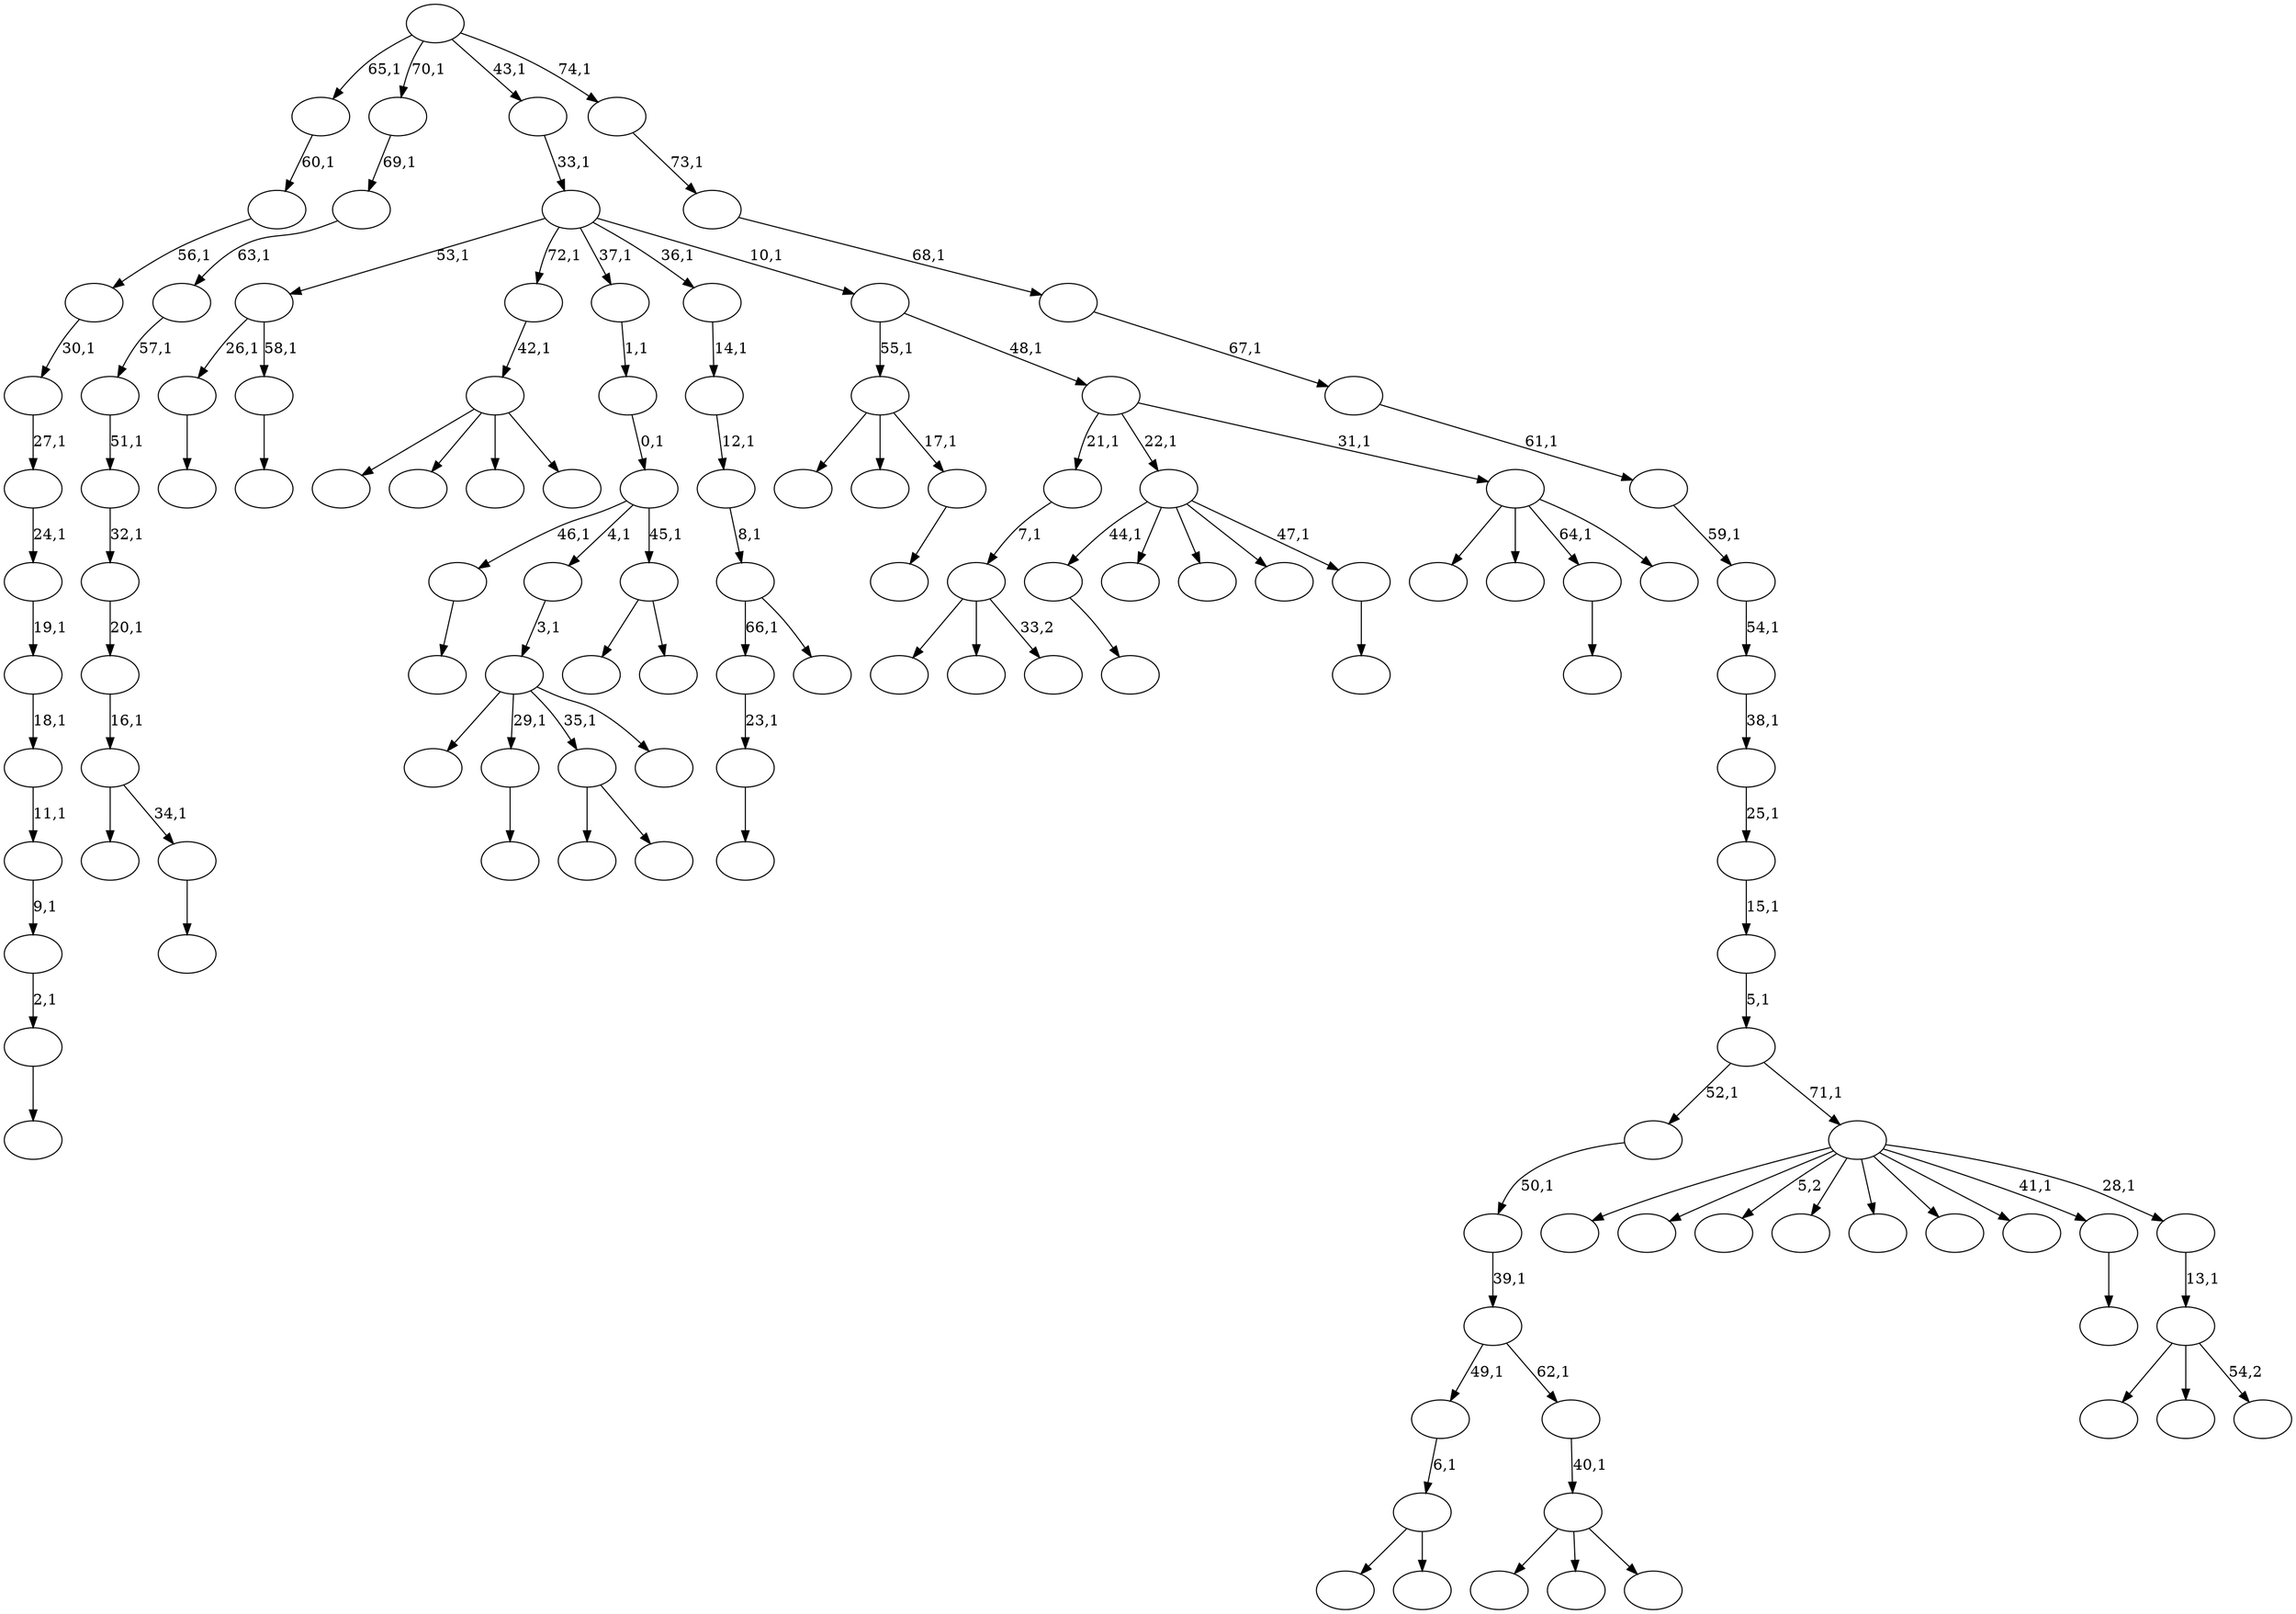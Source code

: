 digraph T {
	125 [label=""]
	124 [label=""]
	123 [label=""]
	122 [label=""]
	121 [label=""]
	120 [label=""]
	119 [label=""]
	118 [label=""]
	117 [label=""]
	116 [label=""]
	115 [label=""]
	114 [label=""]
	113 [label=""]
	112 [label=""]
	111 [label=""]
	110 [label=""]
	109 [label=""]
	108 [label=""]
	107 [label=""]
	106 [label=""]
	105 [label=""]
	104 [label=""]
	103 [label=""]
	102 [label=""]
	101 [label=""]
	100 [label=""]
	99 [label=""]
	98 [label=""]
	97 [label=""]
	96 [label=""]
	95 [label=""]
	94 [label=""]
	93 [label=""]
	92 [label=""]
	91 [label=""]
	90 [label=""]
	89 [label=""]
	88 [label=""]
	87 [label=""]
	86 [label=""]
	85 [label=""]
	84 [label=""]
	83 [label=""]
	82 [label=""]
	81 [label=""]
	80 [label=""]
	79 [label=""]
	78 [label=""]
	77 [label=""]
	76 [label=""]
	75 [label=""]
	74 [label=""]
	73 [label=""]
	72 [label=""]
	71 [label=""]
	70 [label=""]
	69 [label=""]
	68 [label=""]
	67 [label=""]
	66 [label=""]
	65 [label=""]
	64 [label=""]
	63 [label=""]
	62 [label=""]
	61 [label=""]
	60 [label=""]
	59 [label=""]
	58 [label=""]
	57 [label=""]
	56 [label=""]
	55 [label=""]
	54 [label=""]
	53 [label=""]
	52 [label=""]
	51 [label=""]
	50 [label=""]
	49 [label=""]
	48 [label=""]
	47 [label=""]
	46 [label=""]
	45 [label=""]
	44 [label=""]
	43 [label=""]
	42 [label=""]
	41 [label=""]
	40 [label=""]
	39 [label=""]
	38 [label=""]
	37 [label=""]
	36 [label=""]
	35 [label=""]
	34 [label=""]
	33 [label=""]
	32 [label=""]
	31 [label=""]
	30 [label=""]
	29 [label=""]
	28 [label=""]
	27 [label=""]
	26 [label=""]
	25 [label=""]
	24 [label=""]
	23 [label=""]
	22 [label=""]
	21 [label=""]
	20 [label=""]
	19 [label=""]
	18 [label=""]
	17 [label=""]
	16 [label=""]
	15 [label=""]
	14 [label=""]
	13 [label=""]
	12 [label=""]
	11 [label=""]
	10 [label=""]
	9 [label=""]
	8 [label=""]
	7 [label=""]
	6 [label=""]
	5 [label=""]
	4 [label=""]
	3 [label=""]
	2 [label=""]
	1 [label=""]
	0 [label=""]
	122 -> 123 [label=""]
	118 -> 119 [label=""]
	117 -> 118 [label="2,1"]
	116 -> 117 [label="9,1"]
	115 -> 116 [label="11,1"]
	114 -> 115 [label="18,1"]
	113 -> 114 [label="19,1"]
	112 -> 113 [label="24,1"]
	111 -> 112 [label="27,1"]
	110 -> 111 [label="30,1"]
	109 -> 110 [label="56,1"]
	108 -> 109 [label="60,1"]
	103 -> 104 [label=""]
	97 -> 98 [label=""]
	92 -> 124 [label=""]
	92 -> 93 [label=""]
	89 -> 90 [label=""]
	87 -> 125 [label=""]
	87 -> 97 [label="29,1"]
	87 -> 92 [label="35,1"]
	87 -> 88 [label=""]
	86 -> 87 [label="3,1"]
	84 -> 105 [label=""]
	84 -> 85 [label=""]
	83 -> 84 [label="6,1"]
	81 -> 82 [label=""]
	73 -> 74 [label=""]
	72 -> 73 [label="23,1"]
	69 -> 70 [label=""]
	68 -> 89 [label="26,1"]
	68 -> 69 [label="58,1"]
	65 -> 95 [label=""]
	65 -> 94 [label=""]
	65 -> 77 [label=""]
	65 -> 66 [label=""]
	64 -> 65 [label="42,1"]
	62 -> 96 [label=""]
	62 -> 91 [label=""]
	62 -> 63 [label="33,2"]
	61 -> 62 [label="7,1"]
	59 -> 121 [label=""]
	59 -> 107 [label=""]
	59 -> 60 [label=""]
	58 -> 59 [label="40,1"]
	57 -> 83 [label="49,1"]
	57 -> 58 [label="62,1"]
	56 -> 57 [label="39,1"]
	55 -> 56 [label="50,1"]
	53 -> 54 [label=""]
	52 -> 75 [label=""]
	52 -> 53 [label="34,1"]
	51 -> 52 [label="16,1"]
	50 -> 51 [label="20,1"]
	49 -> 50 [label="32,1"]
	48 -> 49 [label="51,1"]
	47 -> 48 [label="57,1"]
	46 -> 47 [label="63,1"]
	45 -> 46 [label="69,1"]
	43 -> 71 [label=""]
	43 -> 44 [label=""]
	42 -> 103 [label="46,1"]
	42 -> 86 [label="4,1"]
	42 -> 43 [label="45,1"]
	41 -> 42 [label="0,1"]
	40 -> 41 [label="1,1"]
	36 -> 37 [label=""]
	35 -> 102 [label=""]
	35 -> 67 [label=""]
	35 -> 36 [label="17,1"]
	31 -> 72 [label="66,1"]
	31 -> 32 [label=""]
	30 -> 31 [label="8,1"]
	29 -> 30 [label="12,1"]
	28 -> 29 [label="14,1"]
	25 -> 26 [label=""]
	24 -> 122 [label="44,1"]
	24 -> 101 [label=""]
	24 -> 80 [label=""]
	24 -> 34 [label=""]
	24 -> 25 [label="47,1"]
	22 -> 23 [label=""]
	20 -> 100 [label=""]
	20 -> 99 [label=""]
	20 -> 81 [label="64,1"]
	20 -> 21 [label=""]
	19 -> 61 [label="21,1"]
	19 -> 24 [label="22,1"]
	19 -> 20 [label="31,1"]
	18 -> 35 [label="55,1"]
	18 -> 19 [label="48,1"]
	17 -> 68 [label="53,1"]
	17 -> 64 [label="72,1"]
	17 -> 40 [label="37,1"]
	17 -> 28 [label="36,1"]
	17 -> 18 [label="10,1"]
	16 -> 17 [label="33,1"]
	14 -> 106 [label=""]
	14 -> 33 [label=""]
	14 -> 15 [label="54,2"]
	13 -> 14 [label="13,1"]
	12 -> 120 [label=""]
	12 -> 79 [label=""]
	12 -> 78 [label="5,2"]
	12 -> 76 [label=""]
	12 -> 39 [label=""]
	12 -> 38 [label=""]
	12 -> 27 [label=""]
	12 -> 22 [label="41,1"]
	12 -> 13 [label="28,1"]
	11 -> 55 [label="52,1"]
	11 -> 12 [label="71,1"]
	10 -> 11 [label="5,1"]
	9 -> 10 [label="15,1"]
	8 -> 9 [label="25,1"]
	7 -> 8 [label="38,1"]
	6 -> 7 [label="54,1"]
	5 -> 6 [label="59,1"]
	4 -> 5 [label="61,1"]
	3 -> 4 [label="67,1"]
	2 -> 3 [label="68,1"]
	1 -> 2 [label="73,1"]
	0 -> 108 [label="65,1"]
	0 -> 45 [label="70,1"]
	0 -> 16 [label="43,1"]
	0 -> 1 [label="74,1"]
}
